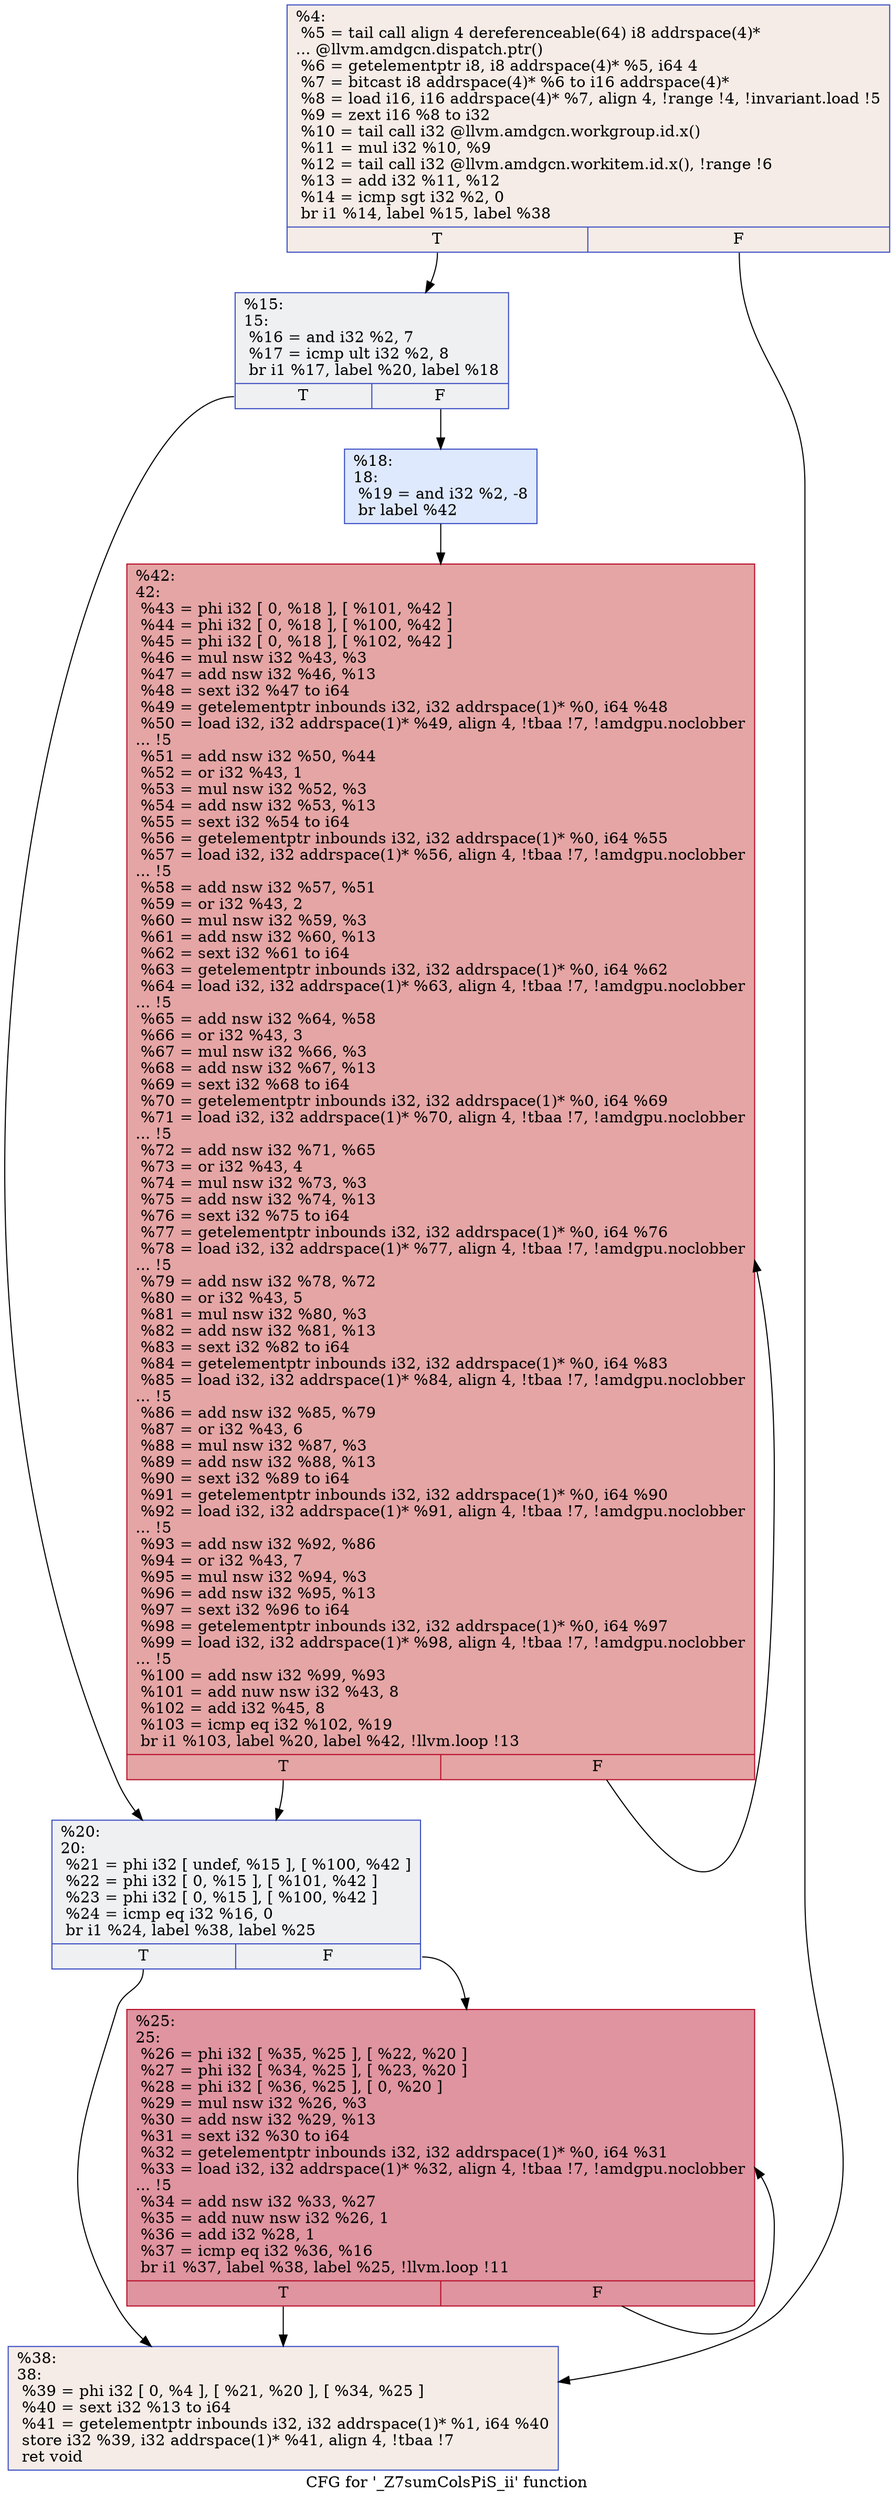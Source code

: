 digraph "CFG for '_Z7sumColsPiS_ii' function" {
	label="CFG for '_Z7sumColsPiS_ii' function";

	Node0x623ade0 [shape=record,color="#3d50c3ff", style=filled, fillcolor="#ead5c970",label="{%4:\l  %5 = tail call align 4 dereferenceable(64) i8 addrspace(4)*\l... @llvm.amdgcn.dispatch.ptr()\l  %6 = getelementptr i8, i8 addrspace(4)* %5, i64 4\l  %7 = bitcast i8 addrspace(4)* %6 to i16 addrspace(4)*\l  %8 = load i16, i16 addrspace(4)* %7, align 4, !range !4, !invariant.load !5\l  %9 = zext i16 %8 to i32\l  %10 = tail call i32 @llvm.amdgcn.workgroup.id.x()\l  %11 = mul i32 %10, %9\l  %12 = tail call i32 @llvm.amdgcn.workitem.id.x(), !range !6\l  %13 = add i32 %11, %12\l  %14 = icmp sgt i32 %2, 0\l  br i1 %14, label %15, label %38\l|{<s0>T|<s1>F}}"];
	Node0x623ade0:s0 -> Node0x623cce0;
	Node0x623ade0:s1 -> Node0x623cd70;
	Node0x623cce0 [shape=record,color="#3d50c3ff", style=filled, fillcolor="#d9dce170",label="{%15:\l15:                                               \l  %16 = and i32 %2, 7\l  %17 = icmp ult i32 %2, 8\l  br i1 %17, label %20, label %18\l|{<s0>T|<s1>F}}"];
	Node0x623cce0:s0 -> Node0x623c550;
	Node0x623cce0:s1 -> Node0x623d110;
	Node0x623d110 [shape=record,color="#3d50c3ff", style=filled, fillcolor="#b5cdfa70",label="{%18:\l18:                                               \l  %19 = and i32 %2, -8\l  br label %42\l}"];
	Node0x623d110 -> Node0x623d310;
	Node0x623c550 [shape=record,color="#3d50c3ff", style=filled, fillcolor="#d9dce170",label="{%20:\l20:                                               \l  %21 = phi i32 [ undef, %15 ], [ %100, %42 ]\l  %22 = phi i32 [ 0, %15 ], [ %101, %42 ]\l  %23 = phi i32 [ 0, %15 ], [ %100, %42 ]\l  %24 = icmp eq i32 %16, 0\l  br i1 %24, label %38, label %25\l|{<s0>T|<s1>F}}"];
	Node0x623c550:s0 -> Node0x623cd70;
	Node0x623c550:s1 -> Node0x623db30;
	Node0x623db30 [shape=record,color="#b70d28ff", style=filled, fillcolor="#b70d2870",label="{%25:\l25:                                               \l  %26 = phi i32 [ %35, %25 ], [ %22, %20 ]\l  %27 = phi i32 [ %34, %25 ], [ %23, %20 ]\l  %28 = phi i32 [ %36, %25 ], [ 0, %20 ]\l  %29 = mul nsw i32 %26, %3\l  %30 = add nsw i32 %29, %13\l  %31 = sext i32 %30 to i64\l  %32 = getelementptr inbounds i32, i32 addrspace(1)* %0, i64 %31\l  %33 = load i32, i32 addrspace(1)* %32, align 4, !tbaa !7, !amdgpu.noclobber\l... !5\l  %34 = add nsw i32 %33, %27\l  %35 = add nuw nsw i32 %26, 1\l  %36 = add i32 %28, 1\l  %37 = icmp eq i32 %36, %16\l  br i1 %37, label %38, label %25, !llvm.loop !11\l|{<s0>T|<s1>F}}"];
	Node0x623db30:s0 -> Node0x623cd70;
	Node0x623db30:s1 -> Node0x623db30;
	Node0x623cd70 [shape=record,color="#3d50c3ff", style=filled, fillcolor="#ead5c970",label="{%38:\l38:                                               \l  %39 = phi i32 [ 0, %4 ], [ %21, %20 ], [ %34, %25 ]\l  %40 = sext i32 %13 to i64\l  %41 = getelementptr inbounds i32, i32 addrspace(1)* %1, i64 %40\l  store i32 %39, i32 addrspace(1)* %41, align 4, !tbaa !7\l  ret void\l}"];
	Node0x623d310 [shape=record,color="#b70d28ff", style=filled, fillcolor="#c5333470",label="{%42:\l42:                                               \l  %43 = phi i32 [ 0, %18 ], [ %101, %42 ]\l  %44 = phi i32 [ 0, %18 ], [ %100, %42 ]\l  %45 = phi i32 [ 0, %18 ], [ %102, %42 ]\l  %46 = mul nsw i32 %43, %3\l  %47 = add nsw i32 %46, %13\l  %48 = sext i32 %47 to i64\l  %49 = getelementptr inbounds i32, i32 addrspace(1)* %0, i64 %48\l  %50 = load i32, i32 addrspace(1)* %49, align 4, !tbaa !7, !amdgpu.noclobber\l... !5\l  %51 = add nsw i32 %50, %44\l  %52 = or i32 %43, 1\l  %53 = mul nsw i32 %52, %3\l  %54 = add nsw i32 %53, %13\l  %55 = sext i32 %54 to i64\l  %56 = getelementptr inbounds i32, i32 addrspace(1)* %0, i64 %55\l  %57 = load i32, i32 addrspace(1)* %56, align 4, !tbaa !7, !amdgpu.noclobber\l... !5\l  %58 = add nsw i32 %57, %51\l  %59 = or i32 %43, 2\l  %60 = mul nsw i32 %59, %3\l  %61 = add nsw i32 %60, %13\l  %62 = sext i32 %61 to i64\l  %63 = getelementptr inbounds i32, i32 addrspace(1)* %0, i64 %62\l  %64 = load i32, i32 addrspace(1)* %63, align 4, !tbaa !7, !amdgpu.noclobber\l... !5\l  %65 = add nsw i32 %64, %58\l  %66 = or i32 %43, 3\l  %67 = mul nsw i32 %66, %3\l  %68 = add nsw i32 %67, %13\l  %69 = sext i32 %68 to i64\l  %70 = getelementptr inbounds i32, i32 addrspace(1)* %0, i64 %69\l  %71 = load i32, i32 addrspace(1)* %70, align 4, !tbaa !7, !amdgpu.noclobber\l... !5\l  %72 = add nsw i32 %71, %65\l  %73 = or i32 %43, 4\l  %74 = mul nsw i32 %73, %3\l  %75 = add nsw i32 %74, %13\l  %76 = sext i32 %75 to i64\l  %77 = getelementptr inbounds i32, i32 addrspace(1)* %0, i64 %76\l  %78 = load i32, i32 addrspace(1)* %77, align 4, !tbaa !7, !amdgpu.noclobber\l... !5\l  %79 = add nsw i32 %78, %72\l  %80 = or i32 %43, 5\l  %81 = mul nsw i32 %80, %3\l  %82 = add nsw i32 %81, %13\l  %83 = sext i32 %82 to i64\l  %84 = getelementptr inbounds i32, i32 addrspace(1)* %0, i64 %83\l  %85 = load i32, i32 addrspace(1)* %84, align 4, !tbaa !7, !amdgpu.noclobber\l... !5\l  %86 = add nsw i32 %85, %79\l  %87 = or i32 %43, 6\l  %88 = mul nsw i32 %87, %3\l  %89 = add nsw i32 %88, %13\l  %90 = sext i32 %89 to i64\l  %91 = getelementptr inbounds i32, i32 addrspace(1)* %0, i64 %90\l  %92 = load i32, i32 addrspace(1)* %91, align 4, !tbaa !7, !amdgpu.noclobber\l... !5\l  %93 = add nsw i32 %92, %86\l  %94 = or i32 %43, 7\l  %95 = mul nsw i32 %94, %3\l  %96 = add nsw i32 %95, %13\l  %97 = sext i32 %96 to i64\l  %98 = getelementptr inbounds i32, i32 addrspace(1)* %0, i64 %97\l  %99 = load i32, i32 addrspace(1)* %98, align 4, !tbaa !7, !amdgpu.noclobber\l... !5\l  %100 = add nsw i32 %99, %93\l  %101 = add nuw nsw i32 %43, 8\l  %102 = add i32 %45, 8\l  %103 = icmp eq i32 %102, %19\l  br i1 %103, label %20, label %42, !llvm.loop !13\l|{<s0>T|<s1>F}}"];
	Node0x623d310:s0 -> Node0x623c550;
	Node0x623d310:s1 -> Node0x623d310;
}
